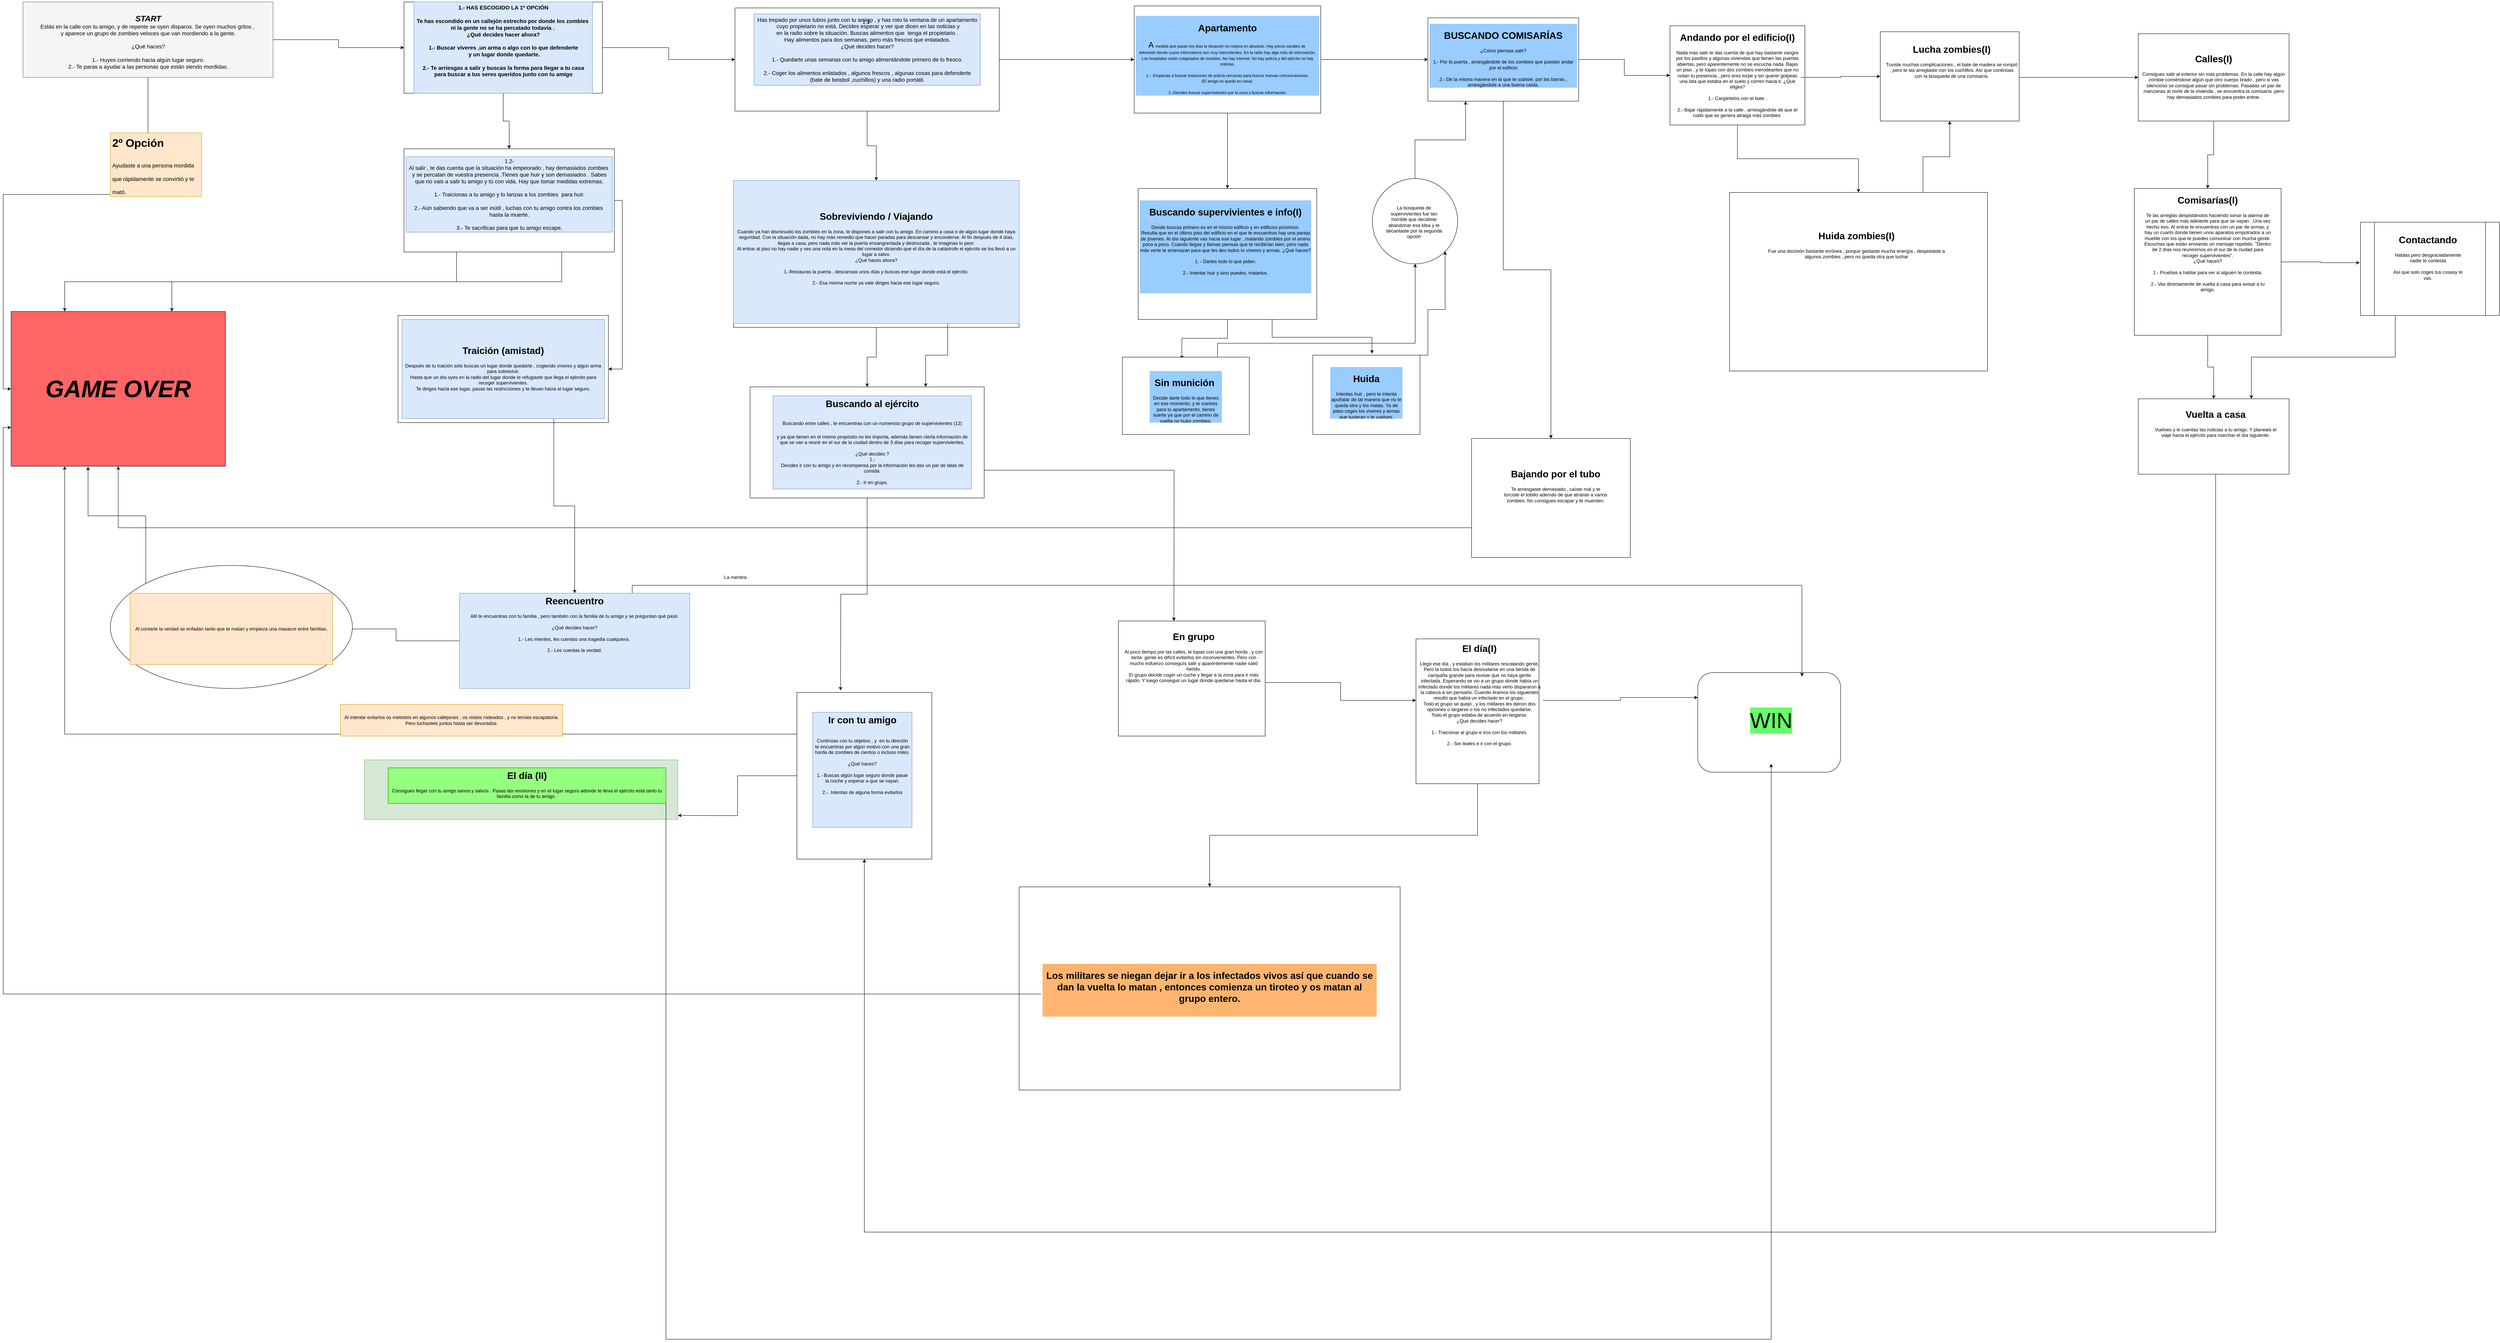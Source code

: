 <mxfile version="13.9.5" type="github">
  <diagram id="TumvB3jtfq2kJoedRNaW" name="Page-1">
    <mxGraphModel dx="2527" dy="1003" grid="1" gridSize="10" guides="1" tooltips="1" connect="1" arrows="1" fold="1" page="1" pageScale="1" pageWidth="827" pageHeight="1169" math="0" shadow="0">
      <root>
        <mxCell id="0" />
        <mxCell id="1" parent="0" />
        <mxCell id="l0OJAWfN0QNwZ4EXdsEu-7" style="edgeStyle=orthogonalEdgeStyle;rounded=0;orthogonalLoop=1;jettySize=auto;html=1;exitX=1;exitY=0.5;exitDx=0;exitDy=0;entryX=0;entryY=0.5;entryDx=0;entryDy=0;fontSize=14;" parent="1" source="l0OJAWfN0QNwZ4EXdsEu-1" target="l0OJAWfN0QNwZ4EXdsEu-4" edge="1">
          <mxGeometry relative="1" as="geometry" />
        </mxCell>
        <mxCell id="l0OJAWfN0QNwZ4EXdsEu-21" style="edgeStyle=orthogonalEdgeStyle;rounded=0;orthogonalLoop=1;jettySize=auto;html=1;exitX=0.5;exitY=1;exitDx=0;exitDy=0;entryX=0;entryY=0.5;entryDx=0;entryDy=0;fontSize=14;" parent="1" source="l0OJAWfN0QNwZ4EXdsEu-1" target="l0OJAWfN0QNwZ4EXdsEu-18" edge="1">
          <mxGeometry relative="1" as="geometry" />
        </mxCell>
        <mxCell id="l0OJAWfN0QNwZ4EXdsEu-1" value="" style="rounded=0;whiteSpace=wrap;html=1;fillColor=#f5f5f5;strokeColor=#666666;fontColor=#333333;fontFamily=Lucida Caligraphy;fontSize=14;" parent="1" vertex="1">
          <mxGeometry x="-140" y="30" width="630" height="190" as="geometry" />
        </mxCell>
        <mxCell id="l0OJAWfN0QNwZ4EXdsEu-2" value="&lt;div style=&quot;font-size: 20px&quot;&gt;&lt;i&gt;&lt;b&gt;START&lt;/b&gt;&lt;/i&gt;&lt;/div&gt;&lt;div&gt;Estás en la calle con tu amigo, y de repente se oyen disparos. Se oyen muchos gritos ,&amp;nbsp;&lt;/div&gt;&lt;div&gt;y aparece un grupo de zombies veloces que van mordiendo a la gente.&lt;/div&gt;&lt;div&gt;&lt;br&gt;&lt;/div&gt;&lt;div&gt;¿Qué haces?&lt;/div&gt;&lt;div&gt;&lt;br&gt;&lt;/div&gt;&lt;div&gt;1.- Huyes corriendo hacia algún lugar seguro.&lt;/div&gt;&lt;div&gt;2.- Te paras a ayudar a las personas que están siendo mordidas.&lt;/div&gt;" style="text;html=1;resizable=0;autosize=1;align=center;verticalAlign=middle;points=[];fillColor=none;strokeColor=none;rounded=0;fontSize=14;" parent="1" vertex="1">
          <mxGeometry x="-105" y="60" width="560" height="140" as="geometry" />
        </mxCell>
        <mxCell id="l0OJAWfN0QNwZ4EXdsEu-16" style="edgeStyle=orthogonalEdgeStyle;rounded=0;orthogonalLoop=1;jettySize=auto;html=1;exitX=1;exitY=0.5;exitDx=0;exitDy=0;fontSize=14;" parent="1" source="l0OJAWfN0QNwZ4EXdsEu-4" target="l0OJAWfN0QNwZ4EXdsEu-12" edge="1">
          <mxGeometry relative="1" as="geometry" />
        </mxCell>
        <mxCell id="uLf2W3OkuAJnaL3Q7dk--6" style="edgeStyle=orthogonalEdgeStyle;rounded=0;orthogonalLoop=1;jettySize=auto;html=1;exitX=0.5;exitY=1;exitDx=0;exitDy=0;entryX=0.5;entryY=0;entryDx=0;entryDy=0;" parent="1" source="l0OJAWfN0QNwZ4EXdsEu-4" target="l0OJAWfN0QNwZ4EXdsEu-14" edge="1">
          <mxGeometry relative="1" as="geometry" />
        </mxCell>
        <mxCell id="l0OJAWfN0QNwZ4EXdsEu-4" value="" style="rounded=0;whiteSpace=wrap;html=1;fontSize=14;" parent="1" vertex="1">
          <mxGeometry x="820" y="30" width="500" height="230" as="geometry" />
        </mxCell>
        <mxCell id="l0OJAWfN0QNwZ4EXdsEu-6" value="&lt;b&gt;1.- HAS ESCOGIDO LA 1º OPCIÓN&lt;br&gt;&lt;br&gt;Te has escondido en un callejón estrecho por donde los zombies&amp;nbsp;&lt;br&gt;ni la gente no se ha percatado todavía .&amp;nbsp;&lt;br&gt;¿Qué decides hacer ahora?&lt;br&gt;&lt;br&gt;1.- Buscar víveres ,un arma o algo con lo que defenderte&lt;br&gt;&amp;nbsp;y un lugar donde quedarte.&lt;br&gt;&lt;br&gt;2.- Te arriesgas a salir y buscas la forma para llegar a tu casa&lt;br&gt;para buscar a tus seres queridos junto con tu amigo&lt;br&gt;&lt;br&gt;&lt;br&gt;&lt;/b&gt;" style="text;html=1;resizable=0;autosize=1;align=center;verticalAlign=middle;points=[];fillColor=#dae8fc;strokeColor=#6c8ebf;rounded=0;fontSize=14;" parent="1" vertex="1">
          <mxGeometry x="845" y="30" width="450" height="230" as="geometry" />
        </mxCell>
        <mxCell id="uLf2W3OkuAJnaL3Q7dk--7" style="edgeStyle=orthogonalEdgeStyle;rounded=0;orthogonalLoop=1;jettySize=auto;html=1;entryX=0;entryY=0.5;entryDx=0;entryDy=0;" parent="1" source="l0OJAWfN0QNwZ4EXdsEu-12" target="8rFJarjfxFBORZC3riLU-4" edge="1">
          <mxGeometry relative="1" as="geometry" />
        </mxCell>
        <mxCell id="uLf2W3OkuAJnaL3Q7dk--9" style="edgeStyle=orthogonalEdgeStyle;rounded=0;orthogonalLoop=1;jettySize=auto;html=1;entryX=0.5;entryY=0;entryDx=0;entryDy=0;" parent="1" source="l0OJAWfN0QNwZ4EXdsEu-12" target="uLf2W3OkuAJnaL3Q7dk--8" edge="1">
          <mxGeometry relative="1" as="geometry" />
        </mxCell>
        <mxCell id="l0OJAWfN0QNwZ4EXdsEu-12" value="" style="rounded=0;whiteSpace=wrap;html=1;fontSize=14;" parent="1" vertex="1">
          <mxGeometry x="1654" y="45" width="666" height="260" as="geometry" />
        </mxCell>
        <mxCell id="l0OJAWfN0QNwZ4EXdsEu-13" value="Has trepado por unos tubos junto con tu amigo , y has roto la ventana de un apartamento&lt;br&gt;&amp;nbsp;cuyo propietario no está. Decides esperar y ver que dicen en las noticias y &lt;br&gt;en la radio sobre la&amp;nbsp;situación. Buscas alimentos que&amp;nbsp; tenga el propietario .&lt;br&gt;Hay alimentos para dos semanas, pero más frescos que enlatados.&lt;br&gt;¿Qué decides hacer?&lt;br&gt;&lt;br&gt;1.- Quedarte unas semanas con tu amigo alimentándote primero de lo fresco.&lt;br&gt;&lt;br&gt;2.- Coger los alimentos enlatados , algunos frescos , algunas cosas para defenderte&lt;br&gt;(bate de beisbol ,cuchillos) y una radio portátil.&lt;br&gt;" style="text;html=1;resizable=0;autosize=1;align=center;verticalAlign=middle;points=[];fillColor=#dae8fc;strokeColor=#6c8ebf;rounded=0;fontSize=14;" parent="1" vertex="1">
          <mxGeometry x="1702" y="60" width="570" height="180" as="geometry" />
        </mxCell>
        <mxCell id="l0OJAWfN0QNwZ4EXdsEu-22" style="edgeStyle=orthogonalEdgeStyle;rounded=0;orthogonalLoop=1;jettySize=auto;html=1;exitX=0.25;exitY=1;exitDx=0;exitDy=0;entryX=0.25;entryY=0;entryDx=0;entryDy=0;fontSize=14;" parent="1" source="l0OJAWfN0QNwZ4EXdsEu-14" target="l0OJAWfN0QNwZ4EXdsEu-18" edge="1">
          <mxGeometry relative="1" as="geometry" />
        </mxCell>
        <mxCell id="l0OJAWfN0QNwZ4EXdsEu-23" style="edgeStyle=orthogonalEdgeStyle;rounded=0;orthogonalLoop=1;jettySize=auto;html=1;exitX=0.75;exitY=1;exitDx=0;exitDy=0;entryX=0.75;entryY=0;entryDx=0;entryDy=0;fontSize=14;" parent="1" source="l0OJAWfN0QNwZ4EXdsEu-14" target="l0OJAWfN0QNwZ4EXdsEu-18" edge="1">
          <mxGeometry relative="1" as="geometry" />
        </mxCell>
        <mxCell id="uLf2W3OkuAJnaL3Q7dk--5" style="edgeStyle=orthogonalEdgeStyle;rounded=0;orthogonalLoop=1;jettySize=auto;html=1;exitX=1;exitY=0.5;exitDx=0;exitDy=0;entryX=1;entryY=0.5;entryDx=0;entryDy=0;" parent="1" source="l0OJAWfN0QNwZ4EXdsEu-14" target="8rFJarjfxFBORZC3riLU-1" edge="1">
          <mxGeometry relative="1" as="geometry" />
        </mxCell>
        <mxCell id="l0OJAWfN0QNwZ4EXdsEu-14" value="" style="rounded=0;whiteSpace=wrap;html=1;fontSize=14;" parent="1" vertex="1">
          <mxGeometry x="820" y="400" width="530" height="260" as="geometry" />
        </mxCell>
        <mxCell id="l0OJAWfN0QNwZ4EXdsEu-15" value="1.2-&lt;br&gt;Al salir , te das cuenta que la situación ha empeorado , hay demasiados zombies&amp;nbsp;&lt;br&gt;y se percatan de vuestra presencia .Tienes que huir y son demasiados . Sabes&lt;br&gt;que no vais a salir tu amigo y tú con vida. Hay que tomar medidas extremas.&lt;br&gt;&lt;br&gt;1.- Traicionas a tu amigo y lo lanzas a los zombies&amp;nbsp; para huir.&lt;br&gt;&lt;br&gt;2.- Aún sabiendo que va a ser inútil , luchas con tu amigo contra los zombies&amp;nbsp;&lt;br&gt;hasta la muerte.&lt;br&gt;&lt;br&gt;3.- Te sacrificas para que tu amigo escape." style="text;html=1;resizable=0;autosize=1;align=center;verticalAlign=middle;points=[];fillColor=#dae8fc;strokeColor=#6c8ebf;rounded=0;fontSize=14;" parent="1" vertex="1">
          <mxGeometry x="825" y="420" width="520" height="190" as="geometry" />
        </mxCell>
        <mxCell id="l0OJAWfN0QNwZ4EXdsEu-18" value="&lt;font size=&quot;1&quot;&gt;&lt;b&gt;&lt;i style=&quot;font-size: 60px&quot;&gt;GAME OVER&lt;/i&gt;&lt;/b&gt;&lt;/font&gt;" style="rounded=0;whiteSpace=wrap;html=1;fontSize=14;labelBackgroundColor=none;fillColor=#FF6666;" parent="1" vertex="1">
          <mxGeometry x="-170" y="810" width="540" height="390" as="geometry" />
        </mxCell>
        <mxCell id="l0OJAWfN0QNwZ4EXdsEu-24" value="&lt;h1&gt;&lt;span&gt;2º Opción&lt;/span&gt;&lt;/h1&gt;&lt;h1&gt;&lt;span style=&quot;font-size: 14px ; font-weight: normal&quot;&gt;Ayudaste a una persona mordida que rápidamente se convirtió y te mató.&lt;/span&gt;&lt;br&gt;&lt;/h1&gt;" style="text;html=1;strokeColor=#d79b00;fillColor=#ffe6cc;spacing=5;spacingTop=-20;whiteSpace=wrap;overflow=hidden;rounded=0;labelBackgroundColor=none;fontSize=14;" parent="1" vertex="1">
          <mxGeometry x="80" y="360" width="230" height="160" as="geometry" />
        </mxCell>
        <mxCell id="l0OJAWfN0QNwZ4EXdsEu-26" value="1.1-" style="text;html=1;strokeColor=none;fillColor=none;align=center;verticalAlign=middle;whiteSpace=wrap;rounded=0;labelBackgroundColor=none;fontSize=14;" parent="1" vertex="1">
          <mxGeometry x="1967" y="70" width="40" height="20" as="geometry" />
        </mxCell>
        <mxCell id="8rFJarjfxFBORZC3riLU-1" value="" style="rounded=0;whiteSpace=wrap;html=1;" parent="1" vertex="1">
          <mxGeometry x="805" y="820" width="530" height="270" as="geometry" />
        </mxCell>
        <mxCell id="uLf2W3OkuAJnaL3Q7dk--98" style="edgeStyle=orthogonalEdgeStyle;rounded=0;orthogonalLoop=1;jettySize=auto;html=1;exitX=0.75;exitY=1;exitDx=0;exitDy=0;fontColor=#000000;" parent="1" source="8rFJarjfxFBORZC3riLU-2" target="uLf2W3OkuAJnaL3Q7dk--97" edge="1">
          <mxGeometry relative="1" as="geometry" />
        </mxCell>
        <mxCell id="8rFJarjfxFBORZC3riLU-2" value="&lt;h1&gt;Traición (amistad)&lt;/h1&gt;&lt;div&gt;Después de tu traición solo buscas un lugar donde quedarte , cogiendo víveres y algún arma para sobrevivir.&lt;/div&gt;&lt;div&gt;Hasta que un día oyes en la radio del lugar donde te refugiaste que llega el ejército para recoger supervivientes.&lt;/div&gt;&lt;div&gt;Te diriges hacia ese lugar, pasas las restricciones y te llevan hacia el lugar seguro.&lt;/div&gt;" style="text;html=1;strokeColor=#6c8ebf;fillColor=#dae8fc;spacing=5;spacingTop=-20;whiteSpace=wrap;overflow=hidden;rounded=0;align=center;verticalAlign=middle;" parent="1" vertex="1">
          <mxGeometry x="815" y="830" width="510" height="250" as="geometry" />
        </mxCell>
        <mxCell id="8rFJarjfxFBORZC3riLU-3" value="" style="rounded=0;whiteSpace=wrap;html=1;align=center;" parent="1" vertex="1">
          <mxGeometry x="2660" y="40" width="470" height="270" as="geometry" />
        </mxCell>
        <mxCell id="uLf2W3OkuAJnaL3Q7dk--12" style="edgeStyle=orthogonalEdgeStyle;rounded=0;orthogonalLoop=1;jettySize=auto;html=1;exitX=1;exitY=0.5;exitDx=0;exitDy=0;" parent="1" source="8rFJarjfxFBORZC3riLU-4" target="uLf2W3OkuAJnaL3Q7dk--11" edge="1">
          <mxGeometry relative="1" as="geometry" />
        </mxCell>
        <mxCell id="uLf2W3OkuAJnaL3Q7dk--28" style="edgeStyle=orthogonalEdgeStyle;rounded=0;orthogonalLoop=1;jettySize=auto;html=1;exitX=0.5;exitY=1;exitDx=0;exitDy=0;entryX=0.5;entryY=0;entryDx=0;entryDy=0;" parent="1" source="8rFJarjfxFBORZC3riLU-4" target="uLf2W3OkuAJnaL3Q7dk--27" edge="1">
          <mxGeometry relative="1" as="geometry" />
        </mxCell>
        <mxCell id="8rFJarjfxFBORZC3riLU-4" value="&lt;h1&gt;&lt;span style=&quot;&quot;&gt;Apartamento&lt;/span&gt;&lt;/h1&gt;&lt;div&gt;&lt;span style=&quot;&quot;&gt;&lt;span style=&quot;font-size: 20px&quot;&gt;A &lt;/span&gt;&lt;font size=&quot;1&quot;&gt;medida que pasan los días la situación no mejora en absoluto. Hay pocos canales de&amp;nbsp;&lt;/font&gt;&lt;/span&gt;&lt;/div&gt;&lt;div&gt;&lt;font size=&quot;1&quot; style=&quot;&quot;&gt;televisión donde cuyos informativos son muy intermitentes. En la radio hay algo más de información.&lt;/font&gt;&lt;/div&gt;&lt;div&gt;&lt;font size=&quot;1&quot; style=&quot;&quot;&gt;Los hospitales están colapsados de zombies .No hay internet. No hay policía y del ejército no hay noticias.&lt;/font&gt;&lt;/div&gt;&lt;div&gt;&lt;font size=&quot;1&quot; style=&quot;&quot;&gt;&lt;br&gt;&lt;/font&gt;&lt;/div&gt;&lt;div&gt;&lt;font size=&quot;1&quot; style=&quot;&quot;&gt;1.-&amp;nbsp; Empiezas a buscar estaciones de policía cercanas para buscar nuevas comunicaciones.&lt;/font&gt;&lt;/div&gt;&lt;div&gt;&lt;font size=&quot;1&quot; style=&quot;&quot;&gt;(El amigo se queda en casa).&lt;/font&gt;&lt;/div&gt;&lt;div&gt;&lt;font size=&quot;1&quot; style=&quot;&quot;&gt;&lt;br&gt;&lt;/font&gt;&lt;/div&gt;&lt;div&gt;&lt;font size=&quot;1&quot; style=&quot;&quot;&gt;2.-Decides buscar supervivientes por la zona y buscar información.&lt;/font&gt;&lt;/div&gt;" style="text;html=1;strokeColor=none;fillColor=none;spacing=5;spacingTop=-20;whiteSpace=wrap;overflow=hidden;rounded=0;align=center;verticalAlign=middle;labelBackgroundColor=#99CCFF;" parent="1" vertex="1">
          <mxGeometry x="2660" y="40" width="470" height="270" as="geometry" />
        </mxCell>
        <mxCell id="uLf2W3OkuAJnaL3Q7dk--26" style="edgeStyle=orthogonalEdgeStyle;rounded=0;orthogonalLoop=1;jettySize=auto;html=1;exitX=0.5;exitY=1;exitDx=0;exitDy=0;" parent="1" source="uLf2W3OkuAJnaL3Q7dk--8" target="uLf2W3OkuAJnaL3Q7dk--24" edge="1">
          <mxGeometry relative="1" as="geometry" />
        </mxCell>
        <mxCell id="uLf2W3OkuAJnaL3Q7dk--8" value="" style="rounded=0;whiteSpace=wrap;html=1;" parent="1" vertex="1">
          <mxGeometry x="1650" y="480" width="720" height="370" as="geometry" />
        </mxCell>
        <mxCell id="uLf2W3OkuAJnaL3Q7dk--43" style="edgeStyle=orthogonalEdgeStyle;rounded=0;orthogonalLoop=1;jettySize=auto;html=1;exitX=0.75;exitY=1;exitDx=0;exitDy=0;entryX=0.75;entryY=0;entryDx=0;entryDy=0;" parent="1" source="uLf2W3OkuAJnaL3Q7dk--10" target="uLf2W3OkuAJnaL3Q7dk--24" edge="1">
          <mxGeometry relative="1" as="geometry" />
        </mxCell>
        <mxCell id="uLf2W3OkuAJnaL3Q7dk--10" value="&lt;h1&gt;Sobreviviendo / Viajando&lt;/h1&gt;&lt;div&gt;Cuando ya han disminuido los zombies en la zona, te dispones a salir con tu amigo. En camino a casa o de algún lugar donde haya seguridad. Con la situación dada, no hay más remedio que hacer paradas para descansar y enconderse. Al fin después de 4 días, llegas a casa, pero nada más ver la puerta ensangrentada y destrozada , te imaginas lo peor.&lt;/div&gt;&lt;div&gt;Al entrar al piso no hay nadie y ves una nota en la mesa del comedor diciendo que el día de la catástrofe el ejército se los llevó a un lugar a salvo.&lt;/div&gt;&lt;div&gt;¿Qué haces ahora?&lt;/div&gt;&lt;div&gt;&lt;br&gt;&lt;/div&gt;&lt;div&gt;1.-Restauras la puerta , descansas unos días y buscas ese lugar donde está el ejército.&lt;/div&gt;&lt;div&gt;&lt;br&gt;&lt;/div&gt;&lt;div&gt;2.- Esa misma noche ya vate diriges hacia ese lugar seguro.&lt;/div&gt;&lt;div&gt;&amp;nbsp;&lt;/div&gt;" style="text;html=1;strokeColor=#6c8ebf;fillColor=#dae8fc;spacing=5;spacingTop=-20;whiteSpace=wrap;overflow=hidden;rounded=0;align=center;verticalAlign=middle;" parent="1" vertex="1">
          <mxGeometry x="1650" y="480" width="720" height="360" as="geometry" />
        </mxCell>
        <mxCell id="uLf2W3OkuAJnaL3Q7dk--11" value="" style="rounded=0;whiteSpace=wrap;html=1;align=center;" parent="1" vertex="1">
          <mxGeometry x="3400" y="70" width="380" height="210" as="geometry" />
        </mxCell>
        <mxCell id="uLf2W3OkuAJnaL3Q7dk--16" style="edgeStyle=orthogonalEdgeStyle;rounded=0;orthogonalLoop=1;jettySize=auto;html=1;entryX=0;entryY=0.5;entryDx=0;entryDy=0;" parent="1" source="uLf2W3OkuAJnaL3Q7dk--13" target="uLf2W3OkuAJnaL3Q7dk--14" edge="1">
          <mxGeometry relative="1" as="geometry" />
        </mxCell>
        <mxCell id="uLf2W3OkuAJnaL3Q7dk--36" style="edgeStyle=orthogonalEdgeStyle;rounded=0;orthogonalLoop=1;jettySize=auto;html=1;entryX=0.5;entryY=0;entryDx=0;entryDy=0;" parent="1" source="uLf2W3OkuAJnaL3Q7dk--13" target="uLf2W3OkuAJnaL3Q7dk--30" edge="1">
          <mxGeometry relative="1" as="geometry" />
        </mxCell>
        <mxCell id="uLf2W3OkuAJnaL3Q7dk--13" value="&lt;h1&gt;BUSCANDO COMISARÍAS&lt;/h1&gt;&lt;div&gt;¿Cómo piensas salir?&lt;/div&gt;&lt;div&gt;&lt;br&gt;&lt;/div&gt;&lt;div&gt;1.- Por la puerta , arriesgándote de los zombies que puedan andar por el edificio&lt;/div&gt;&lt;div&gt;&lt;br&gt;&lt;/div&gt;&lt;div&gt;2.- De la misma manera en la que te subiste, por las barras , arriesgándote a una buena caída.&lt;/div&gt;" style="text;html=1;strokeColor=none;fillColor=none;spacing=5;spacingTop=-20;whiteSpace=wrap;overflow=hidden;rounded=0;align=center;verticalAlign=middle;labelBackgroundColor=#99CCFF;" parent="1" vertex="1">
          <mxGeometry x="3400" y="70" width="380" height="210" as="geometry" />
        </mxCell>
        <mxCell id="uLf2W3OkuAJnaL3Q7dk--14" value="" style="rounded=0;whiteSpace=wrap;html=1;align=center;" parent="1" vertex="1">
          <mxGeometry x="4010" y="90" width="340" height="250" as="geometry" />
        </mxCell>
        <mxCell id="uLf2W3OkuAJnaL3Q7dk--22" style="edgeStyle=orthogonalEdgeStyle;rounded=0;orthogonalLoop=1;jettySize=auto;html=1;entryX=0;entryY=0.5;entryDx=0;entryDy=0;" parent="1" source="uLf2W3OkuAJnaL3Q7dk--15" target="uLf2W3OkuAJnaL3Q7dk--17" edge="1">
          <mxGeometry relative="1" as="geometry" />
        </mxCell>
        <mxCell id="uLf2W3OkuAJnaL3Q7dk--40" style="edgeStyle=orthogonalEdgeStyle;rounded=0;orthogonalLoop=1;jettySize=auto;html=1;entryX=0.5;entryY=0;entryDx=0;entryDy=0;" parent="1" source="uLf2W3OkuAJnaL3Q7dk--15" target="uLf2W3OkuAJnaL3Q7dk--37" edge="1">
          <mxGeometry relative="1" as="geometry" />
        </mxCell>
        <mxCell id="uLf2W3OkuAJnaL3Q7dk--15" value="&lt;h1&gt;&lt;span&gt;Andando por el edificio(I)&lt;/span&gt;&lt;br&gt;&lt;/h1&gt;&lt;div&gt;&lt;span&gt;Nada más salir te das cuenta de que hay bastante sangre por los pasillos y algunas viviendas que tienen las puertas abiertas, pero aparentemente no se escucha nada. Bajas un piso , y te topas con dos zombies merodeantes que no notan tu presencia , pero eres torpe y sin querer golpeas una lata que estaba en el suelo y corren hacia ti. ¿Qué eliges?&lt;/span&gt;&lt;/div&gt;&lt;div&gt;&lt;span&gt;&lt;br&gt;&lt;/span&gt;&lt;/div&gt;&lt;div&gt;&lt;span&gt;1.- Cargártelos con el bate .&lt;/span&gt;&lt;/div&gt;&lt;div&gt;&lt;br&gt;&lt;/div&gt;&lt;div&gt;2.- Bajar rápidamente a la calle , arriesgándote de que el ruido que se genera atraiga más zombies&amp;nbsp;&lt;/div&gt;" style="text;html=1;strokeColor=none;fillColor=none;spacing=5;spacingTop=-20;whiteSpace=wrap;overflow=hidden;rounded=0;align=center;" parent="1" vertex="1">
          <mxGeometry x="4020" y="100" width="320" height="240" as="geometry" />
        </mxCell>
        <mxCell id="uLf2W3OkuAJnaL3Q7dk--17" value="" style="rounded=0;whiteSpace=wrap;html=1;align=center;" parent="1" vertex="1">
          <mxGeometry x="4540" y="105" width="350" height="225" as="geometry" />
        </mxCell>
        <mxCell id="uLf2W3OkuAJnaL3Q7dk--21" style="edgeStyle=orthogonalEdgeStyle;rounded=0;orthogonalLoop=1;jettySize=auto;html=1;entryX=0;entryY=0.5;entryDx=0;entryDy=0;" parent="1" source="uLf2W3OkuAJnaL3Q7dk--18" target="uLf2W3OkuAJnaL3Q7dk--20" edge="1">
          <mxGeometry relative="1" as="geometry" />
        </mxCell>
        <mxCell id="uLf2W3OkuAJnaL3Q7dk--18" value="&lt;h1&gt;Lucha zombies(I)&lt;/h1&gt;&lt;div&gt;Tuviste muchas complicaciones , el bate de madera se rompió , pero te las arreglaste con los cuchillos. Así que continúas con la búsqueda de una comisaría.&lt;/div&gt;" style="text;html=1;strokeColor=none;fillColor=none;spacing=5;spacingTop=-20;whiteSpace=wrap;overflow=hidden;rounded=0;align=center;" parent="1" vertex="1">
          <mxGeometry x="4550" y="130" width="340" height="180" as="geometry" />
        </mxCell>
        <mxCell id="uLf2W3OkuAJnaL3Q7dk--19" value="" style="rounded=0;whiteSpace=wrap;html=1;align=center;" parent="1" vertex="1">
          <mxGeometry x="5190" y="110" width="380" height="220" as="geometry" />
        </mxCell>
        <mxCell id="uLf2W3OkuAJnaL3Q7dk--45" style="edgeStyle=orthogonalEdgeStyle;rounded=0;orthogonalLoop=1;jettySize=auto;html=1;entryX=0.5;entryY=0;entryDx=0;entryDy=0;" parent="1" source="uLf2W3OkuAJnaL3Q7dk--20" target="uLf2W3OkuAJnaL3Q7dk--44" edge="1">
          <mxGeometry relative="1" as="geometry" />
        </mxCell>
        <mxCell id="uLf2W3OkuAJnaL3Q7dk--20" value="&lt;h1&gt;Calles(I)&lt;/h1&gt;&lt;div&gt;Consigues salir al exterior sin más problemas. En la calle hay algún zombie comiéndose algún que otro cuerpo tirado , pero si vas silencioso se consigue pasar sin problemas. Pasadas un par de manzanas al norte de la vivienda , se encuentra la comisaría ,pero hay demasiados zombies para poder entrar.&lt;/div&gt;" style="text;html=1;strokeColor=none;fillColor=none;spacing=5;spacingTop=-20;whiteSpace=wrap;overflow=hidden;rounded=0;align=center;verticalAlign=middle;" parent="1" vertex="1">
          <mxGeometry x="5190" y="110" width="380" height="220" as="geometry" />
        </mxCell>
        <mxCell id="uLf2W3OkuAJnaL3Q7dk--47" style="edgeStyle=orthogonalEdgeStyle;rounded=0;orthogonalLoop=1;jettySize=auto;html=1;exitX=0.5;exitY=1;exitDx=0;exitDy=0;" parent="1" source="uLf2W3OkuAJnaL3Q7dk--24" edge="1">
          <mxGeometry relative="1" as="geometry">
            <mxPoint x="1920" y="1765" as="targetPoint" />
          </mxGeometry>
        </mxCell>
        <mxCell id="uLf2W3OkuAJnaL3Q7dk--76" style="edgeStyle=orthogonalEdgeStyle;rounded=0;orthogonalLoop=1;jettySize=auto;html=1;exitX=1;exitY=0.75;exitDx=0;exitDy=0;" parent="1" source="uLf2W3OkuAJnaL3Q7dk--24" edge="1">
          <mxGeometry relative="1" as="geometry">
            <mxPoint x="2760" y="1590" as="targetPoint" />
          </mxGeometry>
        </mxCell>
        <mxCell id="uLf2W3OkuAJnaL3Q7dk--24" value="" style="rounded=0;whiteSpace=wrap;html=1;align=center;" parent="1" vertex="1">
          <mxGeometry x="1692" y="1000" width="590" height="280" as="geometry" />
        </mxCell>
        <mxCell id="uLf2W3OkuAJnaL3Q7dk--52" style="edgeStyle=orthogonalEdgeStyle;rounded=0;orthogonalLoop=1;jettySize=auto;html=1;entryX=0.469;entryY=0.026;entryDx=0;entryDy=0;entryPerimeter=0;" parent="1" source="uLf2W3OkuAJnaL3Q7dk--27" target="uLf2W3OkuAJnaL3Q7dk--50" edge="1">
          <mxGeometry relative="1" as="geometry" />
        </mxCell>
        <mxCell id="uLf2W3OkuAJnaL3Q7dk--53" style="edgeStyle=orthogonalEdgeStyle;rounded=0;orthogonalLoop=1;jettySize=auto;html=1;exitX=0.75;exitY=1;exitDx=0;exitDy=0;entryX=0.552;entryY=-0.02;entryDx=0;entryDy=0;entryPerimeter=0;" parent="1" source="uLf2W3OkuAJnaL3Q7dk--27" target="uLf2W3OkuAJnaL3Q7dk--51" edge="1">
          <mxGeometry relative="1" as="geometry" />
        </mxCell>
        <mxCell id="uLf2W3OkuAJnaL3Q7dk--27" value="" style="rounded=0;whiteSpace=wrap;html=1;align=center;" parent="1" vertex="1">
          <mxGeometry x="2670" y="500" width="450" height="330" as="geometry" />
        </mxCell>
        <mxCell id="uLf2W3OkuAJnaL3Q7dk--29" value="&lt;h1&gt;Buscando supervivientes e info(I)&lt;/h1&gt;&lt;div&gt;Donde buscas primero es en el mismo edificio y en edificios próximos.&lt;/div&gt;&lt;div&gt;Resulta que en el último piso del edificio en el que te encuentras hay una pareja de jóvenes. Al día siguiente vas hacia ese lugar , matando zombies por el amino poco a poco. Cuando llegas y llamas piensas que te recibirían bien, pero nada más verte te amenazan para que les des todos tu víveres y armas. ¿Qué haces?&lt;/div&gt;&lt;div&gt;&lt;br&gt;&lt;/div&gt;&lt;div&gt;1. - Darles todo lo que piden.&lt;/div&gt;&lt;div&gt;&lt;br&gt;&lt;/div&gt;&lt;div&gt;2.- Intentar huir y sino puedes, matarlos.&lt;/div&gt;&lt;div&gt;&lt;br&gt;&lt;/div&gt;&lt;div&gt;&amp;nbsp;&lt;/div&gt;&lt;div&gt;&lt;br&gt;&lt;/div&gt;" style="text;html=1;strokeColor=none;fillColor=none;spacing=5;spacingTop=-20;whiteSpace=wrap;overflow=hidden;rounded=0;align=center;labelBackgroundColor=#99CCFF;" parent="1" vertex="1">
          <mxGeometry x="2670" y="540" width="440" height="225" as="geometry" />
        </mxCell>
        <mxCell id="uLf2W3OkuAJnaL3Q7dk--35" style="edgeStyle=orthogonalEdgeStyle;rounded=0;orthogonalLoop=1;jettySize=auto;html=1;exitX=0;exitY=0.75;exitDx=0;exitDy=0;entryX=0.5;entryY=1;entryDx=0;entryDy=0;" parent="1" source="uLf2W3OkuAJnaL3Q7dk--30" target="l0OJAWfN0QNwZ4EXdsEu-18" edge="1">
          <mxGeometry relative="1" as="geometry" />
        </mxCell>
        <mxCell id="uLf2W3OkuAJnaL3Q7dk--30" value="" style="rounded=0;whiteSpace=wrap;html=1;align=center;" parent="1" vertex="1">
          <mxGeometry x="3510" y="1130" width="400" height="300" as="geometry" />
        </mxCell>
        <mxCell id="uLf2W3OkuAJnaL3Q7dk--32" value="&lt;h1&gt;Bajando por el tubo&lt;/h1&gt;&lt;div&gt;Te arriesgaste demasiado , caíste mal y te torciste el tobillo además de que atraiste a varios zombies. No consigues escapar y te muerden.&lt;/div&gt;" style="text;html=1;strokeColor=none;fillColor=none;spacing=5;spacingTop=-20;whiteSpace=wrap;overflow=hidden;rounded=0;align=center;" parent="1" vertex="1">
          <mxGeometry x="3587" y="1200" width="270" height="170" as="geometry" />
        </mxCell>
        <mxCell id="uLf2W3OkuAJnaL3Q7dk--41" style="edgeStyle=orthogonalEdgeStyle;rounded=0;orthogonalLoop=1;jettySize=auto;html=1;exitX=0.75;exitY=0;exitDx=0;exitDy=0;entryX=0.5;entryY=1;entryDx=0;entryDy=0;" parent="1" source="uLf2W3OkuAJnaL3Q7dk--37" target="uLf2W3OkuAJnaL3Q7dk--17" edge="1">
          <mxGeometry relative="1" as="geometry" />
        </mxCell>
        <mxCell id="uLf2W3OkuAJnaL3Q7dk--37" value="" style="rounded=0;whiteSpace=wrap;html=1;align=center;" parent="1" vertex="1">
          <mxGeometry x="4160" y="510" width="650" height="450" as="geometry" />
        </mxCell>
        <mxCell id="uLf2W3OkuAJnaL3Q7dk--39" value="&lt;h1&gt;Huida zombies(I)&lt;/h1&gt;&lt;p&gt;Fue una decisión bastante errónea , porque gastaste mucha energía , despistaste a algunos zombies , pero no queda otra que luchar&lt;/p&gt;" style="text;html=1;strokeColor=none;fillColor=none;spacing=5;spacingTop=-20;whiteSpace=wrap;overflow=hidden;rounded=0;align=center;" parent="1" vertex="1">
          <mxGeometry x="4240" y="600" width="480" height="270" as="geometry" />
        </mxCell>
        <mxCell id="uLf2W3OkuAJnaL3Q7dk--42" value="&lt;h1&gt;&lt;span&gt;Buscando al ejército&lt;/span&gt;&lt;/h1&gt;&lt;h1&gt;&lt;span style=&quot;font-size: 12px ; font-weight: normal&quot;&gt;Buscando entre calles , te encuentras con un numeroso grupo de supervivientes (12)&lt;/span&gt;&lt;/h1&gt;&lt;div&gt;&lt;span style=&quot;font-size: 12px ; font-weight: normal&quot;&gt;y ya que tienen en el mismo propósito no les importa, además tienen cierta información de que se van a reunir en el sur de la ciudad dentro de 3 días para recoger supervivientes.&lt;/span&gt;&lt;/div&gt;&lt;div&gt;&lt;span style=&quot;font-size: 12px ; font-weight: normal&quot;&gt;&lt;br&gt;&lt;/span&gt;&lt;/div&gt;&lt;div&gt;¿Qué decides ?&lt;/div&gt;&lt;div&gt;1.-&lt;/div&gt;Decides ir con tu amigo y en recompensa por la información les das un par de latas de comida.&lt;div&gt;&lt;br&gt;&lt;/div&gt;&lt;div&gt;2.- Ir en grupo.&lt;/div&gt;&lt;div&gt;&lt;br&gt;&lt;/div&gt;" style="text;html=1;strokeColor=#6c8ebf;fillColor=#dae8fc;spacing=5;spacingTop=-20;whiteSpace=wrap;overflow=hidden;rounded=0;align=center;" parent="1" vertex="1">
          <mxGeometry x="1750" y="1022.5" width="500" height="235" as="geometry" />
        </mxCell>
        <mxCell id="uLf2W3OkuAJnaL3Q7dk--66" style="edgeStyle=orthogonalEdgeStyle;rounded=0;orthogonalLoop=1;jettySize=auto;html=1;entryX=-0.006;entryY=0.434;entryDx=0;entryDy=0;entryPerimeter=0;" parent="1" source="uLf2W3OkuAJnaL3Q7dk--44" target="uLf2W3OkuAJnaL3Q7dk--63" edge="1">
          <mxGeometry relative="1" as="geometry" />
        </mxCell>
        <mxCell id="uLf2W3OkuAJnaL3Q7dk--68" style="edgeStyle=orthogonalEdgeStyle;rounded=0;orthogonalLoop=1;jettySize=auto;html=1;exitX=0.5;exitY=1;exitDx=0;exitDy=0;" parent="1" source="uLf2W3OkuAJnaL3Q7dk--44" target="uLf2W3OkuAJnaL3Q7dk--65" edge="1">
          <mxGeometry relative="1" as="geometry" />
        </mxCell>
        <mxCell id="uLf2W3OkuAJnaL3Q7dk--44" value="" style="rounded=0;whiteSpace=wrap;html=1;align=center;" parent="1" vertex="1">
          <mxGeometry x="5180" y="500" width="370" height="370" as="geometry" />
        </mxCell>
        <mxCell id="uLf2W3OkuAJnaL3Q7dk--46" value="&lt;h1&gt;Comisarías(I)&lt;/h1&gt;&lt;div&gt;Te las arreglas despistánolos haciendo sonar la alarma de un par de calles más adelante para que se vayan . Una vez hecho eso. Al entrar te encuentras con un par de armas, y hay un cuarto donde tienen unos aparatos empotrados a un mueble con los que te puedes comunicar con mucha gente.&lt;/div&gt;&lt;div&gt;Escuchas que están enviando un mensaje repetido. &quot;Dentro de 2 días nos reuniremos en el sur de la ciudad para recoger supervivientes&quot;.&lt;/div&gt;&lt;div&gt;¿Qué haces?&lt;/div&gt;&lt;div&gt;&lt;br&gt;&lt;/div&gt;&lt;div&gt;1.- Pruebas a hablar para ver si alguien te contesta.&lt;/div&gt;&lt;div&gt;&lt;br&gt;&lt;/div&gt;&lt;div&gt;2.- Vas directamente de vuelta a casa para avisar a tu amigo.&lt;/div&gt;" style="text;html=1;strokeColor=none;fillColor=none;spacing=5;spacingTop=-20;whiteSpace=wrap;overflow=hidden;rounded=0;align=center;" parent="1" vertex="1">
          <mxGeometry x="5200" y="510" width="330" height="320" as="geometry" />
        </mxCell>
        <mxCell id="uLf2W3OkuAJnaL3Q7dk--74" style="edgeStyle=orthogonalEdgeStyle;rounded=0;orthogonalLoop=1;jettySize=auto;html=1;exitX=0;exitY=0.25;exitDx=0;exitDy=0;entryX=0.25;entryY=1;entryDx=0;entryDy=0;" parent="1" source="uLf2W3OkuAJnaL3Q7dk--48" target="l0OJAWfN0QNwZ4EXdsEu-18" edge="1">
          <mxGeometry relative="1" as="geometry" />
        </mxCell>
        <mxCell id="uLf2W3OkuAJnaL3Q7dk--90" style="edgeStyle=orthogonalEdgeStyle;rounded=0;orthogonalLoop=1;jettySize=auto;html=1;exitX=0;exitY=0.5;exitDx=0;exitDy=0;fontColor=#000000;" parent="1" source="uLf2W3OkuAJnaL3Q7dk--48" edge="1">
          <mxGeometry relative="1" as="geometry">
            <mxPoint x="1510.0" y="2080" as="targetPoint" />
          </mxGeometry>
        </mxCell>
        <mxCell id="uLf2W3OkuAJnaL3Q7dk--48" value="" style="rounded=0;whiteSpace=wrap;html=1;align=center;" parent="1" vertex="1">
          <mxGeometry x="1810" y="1770" width="340" height="420" as="geometry" />
        </mxCell>
        <mxCell id="uLf2W3OkuAJnaL3Q7dk--49" value="&lt;h1&gt;Ir con tu amigo&lt;/h1&gt;&lt;div&gt;&lt;br&gt;&lt;/div&gt;&lt;div&gt;Continúas con tu objetivo , y&amp;nbsp; en tu direción te encuentras por algún motivo con una gran horda de zombies de cientos o incluso miles.&lt;/div&gt;&lt;div&gt;&lt;br&gt;&lt;/div&gt;&lt;div&gt;¿Qué haces?&lt;/div&gt;&lt;div&gt;&lt;br&gt;&lt;/div&gt;&lt;div&gt;1.- Buscas algún lugar seguro donde pasar la noche y esperar a que se vayan.&lt;/div&gt;&lt;div&gt;&lt;br&gt;&lt;/div&gt;&lt;div&gt;2.-. Intentas de alguna forma evitarlos&lt;/div&gt;" style="text;html=1;strokeColor=#6c8ebf;fillColor=#dae8fc;spacing=5;spacingTop=-20;whiteSpace=wrap;overflow=hidden;rounded=0;align=center;" parent="1" vertex="1">
          <mxGeometry x="1850" y="1820" width="250" height="290" as="geometry" />
        </mxCell>
        <mxCell id="uLf2W3OkuAJnaL3Q7dk--59" style="edgeStyle=orthogonalEdgeStyle;rounded=0;orthogonalLoop=1;jettySize=auto;html=1;exitX=0.75;exitY=0;exitDx=0;exitDy=0;" parent="1" source="uLf2W3OkuAJnaL3Q7dk--50" target="uLf2W3OkuAJnaL3Q7dk--56" edge="1">
          <mxGeometry relative="1" as="geometry">
            <Array as="points">
              <mxPoint x="2870" y="890" />
              <mxPoint x="3368" y="890" />
            </Array>
          </mxGeometry>
        </mxCell>
        <mxCell id="uLf2W3OkuAJnaL3Q7dk--50" value="" style="rounded=0;whiteSpace=wrap;html=1;align=center;" parent="1" vertex="1">
          <mxGeometry x="2630" y="925" width="320" height="195" as="geometry" />
        </mxCell>
        <mxCell id="uLf2W3OkuAJnaL3Q7dk--60" style="edgeStyle=orthogonalEdgeStyle;rounded=0;orthogonalLoop=1;jettySize=auto;html=1;exitX=0.75;exitY=0;exitDx=0;exitDy=0;entryX=1;entryY=1;entryDx=0;entryDy=0;" parent="1" source="uLf2W3OkuAJnaL3Q7dk--51" target="uLf2W3OkuAJnaL3Q7dk--56" edge="1">
          <mxGeometry relative="1" as="geometry">
            <Array as="points">
              <mxPoint x="3400" y="920" />
              <mxPoint x="3400" y="805" />
              <mxPoint x="3444" y="805" />
            </Array>
          </mxGeometry>
        </mxCell>
        <mxCell id="uLf2W3OkuAJnaL3Q7dk--51" value="" style="rounded=0;whiteSpace=wrap;html=1;align=center;" parent="1" vertex="1">
          <mxGeometry x="3110" y="920" width="270" height="200" as="geometry" />
        </mxCell>
        <mxCell id="uLf2W3OkuAJnaL3Q7dk--54" value="&lt;h1&gt;Sin munición&amp;nbsp;&lt;/h1&gt;&lt;div&gt;Decide darle todo lo que tienes en ese momento, y te vuelves para tu apartamento, tienes suerte ya que por el camino de vuelta no hubo zombies.&lt;/div&gt;" style="text;html=1;strokeColor=none;fillColor=none;spacing=5;spacingTop=-20;whiteSpace=wrap;overflow=hidden;rounded=0;align=center;labelBackgroundColor=#99CCFF;" parent="1" vertex="1">
          <mxGeometry x="2695" y="970" width="190" height="120" as="geometry" />
        </mxCell>
        <mxCell id="uLf2W3OkuAJnaL3Q7dk--55" value="&lt;h1&gt;Huida&lt;/h1&gt;&lt;div&gt;Intentas huir , pero te intenta apuñalar de tal manera que no te queda otra y los matas. Ya de paso coges los víveres y armas que tuvieran y te vuelves.&lt;/div&gt;&lt;div&gt;&lt;br&gt;&lt;/div&gt;&lt;div&gt;&lt;br&gt;&lt;/div&gt;" style="text;html=1;strokeColor=none;fillColor=none;spacing=5;spacingTop=-20;whiteSpace=wrap;overflow=hidden;rounded=0;align=center;labelBackgroundColor=#99CCFF;" parent="1" vertex="1">
          <mxGeometry x="3150" y="960" width="190" height="120" as="geometry" />
        </mxCell>
        <mxCell id="uLf2W3OkuAJnaL3Q7dk--62" style="edgeStyle=orthogonalEdgeStyle;rounded=0;orthogonalLoop=1;jettySize=auto;html=1;exitX=0.5;exitY=0;exitDx=0;exitDy=0;entryX=0.25;entryY=1;entryDx=0;entryDy=0;" parent="1" source="uLf2W3OkuAJnaL3Q7dk--56" target="uLf2W3OkuAJnaL3Q7dk--13" edge="1">
          <mxGeometry relative="1" as="geometry" />
        </mxCell>
        <mxCell id="uLf2W3OkuAJnaL3Q7dk--56" value="" style="ellipse;whiteSpace=wrap;html=1;aspect=fixed;align=center;" parent="1" vertex="1">
          <mxGeometry x="3260" y="475" width="215" height="215" as="geometry" />
        </mxCell>
        <mxCell id="uLf2W3OkuAJnaL3Q7dk--58" value="La búsqueda de supervivientes fue tan horrible que decidiste abandonar esa idea y te decantaste por la segunda opción" style="text;html=1;strokeColor=none;fillColor=none;align=center;verticalAlign=middle;whiteSpace=wrap;rounded=0;" parent="1" vertex="1">
          <mxGeometry x="3290" y="510" width="150" height="150" as="geometry" />
        </mxCell>
        <mxCell id="uLf2W3OkuAJnaL3Q7dk--67" style="edgeStyle=orthogonalEdgeStyle;rounded=0;orthogonalLoop=1;jettySize=auto;html=1;exitX=0.25;exitY=1;exitDx=0;exitDy=0;entryX=0.75;entryY=0;entryDx=0;entryDy=0;" parent="1" source="uLf2W3OkuAJnaL3Q7dk--63" target="uLf2W3OkuAJnaL3Q7dk--65" edge="1">
          <mxGeometry relative="1" as="geometry" />
        </mxCell>
        <mxCell id="uLf2W3OkuAJnaL3Q7dk--63" value="" style="shape=process;whiteSpace=wrap;html=1;backgroundOutline=1;align=center;" parent="1" vertex="1">
          <mxGeometry x="5750" y="585" width="350" height="235" as="geometry" />
        </mxCell>
        <mxCell id="uLf2W3OkuAJnaL3Q7dk--64" value="&lt;h1&gt;Contactando&lt;/h1&gt;&lt;div&gt;Hablas pero desgraciadamente nadie te contesta&lt;/div&gt;&lt;div&gt;&lt;br&gt;&lt;/div&gt;&lt;div&gt;Así que solo coges tus cosasy te vas.&lt;/div&gt;" style="text;html=1;strokeColor=none;fillColor=none;spacing=5;spacingTop=-20;whiteSpace=wrap;overflow=hidden;rounded=0;align=center;" parent="1" vertex="1">
          <mxGeometry x="5820" y="610" width="200" height="153" as="geometry" />
        </mxCell>
        <mxCell id="uLf2W3OkuAJnaL3Q7dk--65" value="" style="rounded=0;whiteSpace=wrap;html=1;align=center;" parent="1" vertex="1">
          <mxGeometry x="5190" y="1030" width="380" height="190" as="geometry" />
        </mxCell>
        <mxCell id="uLf2W3OkuAJnaL3Q7dk--89" style="edgeStyle=orthogonalEdgeStyle;rounded=0;orthogonalLoop=1;jettySize=auto;html=1;exitX=0.5;exitY=1;exitDx=0;exitDy=0;entryX=0.5;entryY=1;entryDx=0;entryDy=0;fontColor=#000000;" parent="1" source="uLf2W3OkuAJnaL3Q7dk--69" target="uLf2W3OkuAJnaL3Q7dk--48" edge="1">
          <mxGeometry relative="1" as="geometry">
            <Array as="points">
              <mxPoint x="5385" y="3130" />
              <mxPoint x="1980" y="3130" />
            </Array>
          </mxGeometry>
        </mxCell>
        <mxCell id="uLf2W3OkuAJnaL3Q7dk--69" value="&lt;h1&gt;Vuelta a casa&lt;/h1&gt;&lt;div&gt;Vuelves y le cuentas las noticias a tu amigo. Y planeais el viaje hacia el ejército para marchar el día siguiente.&lt;/div&gt;" style="text;html=1;strokeColor=none;fillColor=none;spacing=5;spacingTop=-20;whiteSpace=wrap;overflow=hidden;rounded=0;align=center;" parent="1" vertex="1">
          <mxGeometry x="5220" y="1050" width="330" height="170" as="geometry" />
        </mxCell>
        <mxCell id="uLf2W3OkuAJnaL3Q7dk--75" value="Al intentar evitarlos os metisteis en algunos callejones , os visteis rodeados , y no teníais escapatoria.&lt;br&gt;Pero luchasteis juntos hasta ser devorados." style="text;html=1;strokeColor=#d79b00;fillColor=#ffe6cc;align=center;verticalAlign=middle;whiteSpace=wrap;rounded=0;" parent="1" vertex="1">
          <mxGeometry x="660" y="1800" width="560" height="80" as="geometry" />
        </mxCell>
        <mxCell id="uLf2W3OkuAJnaL3Q7dk--77" value="" style="rounded=0;whiteSpace=wrap;html=1;align=center;" parent="1" vertex="1">
          <mxGeometry x="2620" y="1590" width="370" height="290" as="geometry" />
        </mxCell>
        <mxCell id="uLf2W3OkuAJnaL3Q7dk--81" style="edgeStyle=orthogonalEdgeStyle;rounded=0;orthogonalLoop=1;jettySize=auto;html=1;entryX=0;entryY=0.5;entryDx=0;entryDy=0;" parent="1" source="uLf2W3OkuAJnaL3Q7dk--78" target="uLf2W3OkuAJnaL3Q7dk--80" edge="1">
          <mxGeometry relative="1" as="geometry" />
        </mxCell>
        <mxCell id="uLf2W3OkuAJnaL3Q7dk--78" value="&lt;h1&gt;En grupo&lt;/h1&gt;&lt;div&gt;Al poco tiempo por las calles, te topas con una gran horda , y con tanta&amp;nbsp; gente es difícil evitarlos sin inconvenientes. Pero con mucho esfuerzo conseguís salir y aparentemente nadie salió herido.&lt;/div&gt;&lt;div&gt;El grupo decide coger un coche y llegar a la zona para ir más rápido. Y luego conseguir un lugar donde quedarse hasta el día.&lt;/div&gt;&lt;div&gt;&lt;br&gt;&lt;/div&gt;&lt;div&gt;&lt;br&gt;&lt;/div&gt;" style="text;html=1;strokeColor=none;fillColor=none;spacing=5;spacingTop=-20;whiteSpace=wrap;overflow=hidden;rounded=0;align=center;" parent="1" vertex="1">
          <mxGeometry x="2630" y="1610" width="360" height="270" as="geometry" />
        </mxCell>
        <mxCell id="uLf2W3OkuAJnaL3Q7dk--86" style="edgeStyle=orthogonalEdgeStyle;rounded=0;orthogonalLoop=1;jettySize=auto;html=1;exitX=0.5;exitY=1;exitDx=0;exitDy=0;entryX=0.5;entryY=0;entryDx=0;entryDy=0;fontColor=#000000;" parent="1" source="uLf2W3OkuAJnaL3Q7dk--79" target="uLf2W3OkuAJnaL3Q7dk--85" edge="1">
          <mxGeometry relative="1" as="geometry" />
        </mxCell>
        <mxCell id="uLf2W3OkuAJnaL3Q7dk--79" value="" style="rounded=0;whiteSpace=wrap;html=1;align=center;" parent="1" vertex="1">
          <mxGeometry x="3370" y="1635" width="310" height="365" as="geometry" />
        </mxCell>
        <mxCell id="uLf2W3OkuAJnaL3Q7dk--84" style="edgeStyle=orthogonalEdgeStyle;rounded=0;orthogonalLoop=1;jettySize=auto;html=1;exitX=1;exitY=0.5;exitDx=0;exitDy=0;entryX=0;entryY=0.25;entryDx=0;entryDy=0;fontColor=#000000;" parent="1" source="uLf2W3OkuAJnaL3Q7dk--80" target="uLf2W3OkuAJnaL3Q7dk--82" edge="1">
          <mxGeometry relative="1" as="geometry" />
        </mxCell>
        <mxCell id="uLf2W3OkuAJnaL3Q7dk--80" value="&lt;h1&gt;El día(I)&lt;/h1&gt;&lt;div&gt;Llegó ese día , y estaban los militares rescatando gente. Pero la todos los hacía desnudarse en una tienda de campaña grande para revisar que no haya gente infectada. Esperando se vio a un grupo donde había un infectado donde los militares nada más verlo dispararon a la cabeza a sin pensarlo. Cuando éramos los siguientes resultó que había un infectado en el grupo .&lt;/div&gt;&lt;div&gt;Todo el grupo se quejó , y los militares les dieron dos opciones o largarse o los no infectados quedarse.&lt;/div&gt;&lt;div&gt;Todo el grupo estaba de acuerdo en largarse.&lt;/div&gt;&lt;div&gt;¿Qué decides hacer?&lt;/div&gt;&lt;div&gt;&lt;br&gt;&lt;/div&gt;&lt;div&gt;1.- Traicionar al grupo e iros con los militares.&lt;/div&gt;&lt;div&gt;&lt;br&gt;&lt;/div&gt;&lt;div&gt;2.- Ser leales e ir con el grupo.&lt;/div&gt;&lt;div&gt;&lt;br&gt;&lt;/div&gt;" style="text;html=1;strokeColor=none;fillColor=none;spacing=5;spacingTop=-20;whiteSpace=wrap;overflow=hidden;rounded=0;align=center;" parent="1" vertex="1">
          <mxGeometry x="3370" y="1640" width="320" height="300" as="geometry" />
        </mxCell>
        <mxCell id="uLf2W3OkuAJnaL3Q7dk--82" value="" style="rounded=1;whiteSpace=wrap;html=1;align=center;fontColor=#66FF66;" parent="1" vertex="1">
          <mxGeometry x="4080" y="1720" width="360" height="251" as="geometry" />
        </mxCell>
        <mxCell id="uLf2W3OkuAJnaL3Q7dk--83" value="&lt;font style=&quot;font-size: 55px&quot;&gt;WIN&lt;/font&gt;" style="text;html=1;strokeColor=none;fillColor=none;align=center;verticalAlign=middle;whiteSpace=wrap;rounded=0;labelBackgroundColor=#66FF66;" parent="1" vertex="1">
          <mxGeometry x="4110" y="1730" width="310" height="220" as="geometry" />
        </mxCell>
        <mxCell id="uLf2W3OkuAJnaL3Q7dk--85" value="" style="rounded=0;whiteSpace=wrap;html=1;labelBackgroundColor=#66FF66;fontColor=#000000;align=center;" parent="1" vertex="1">
          <mxGeometry x="2370" y="2260" width="960" height="512" as="geometry" />
        </mxCell>
        <mxCell id="uLf2W3OkuAJnaL3Q7dk--88" style="edgeStyle=orthogonalEdgeStyle;rounded=0;orthogonalLoop=1;jettySize=auto;html=1;exitX=0;exitY=0.5;exitDx=0;exitDy=0;entryX=0;entryY=0.75;entryDx=0;entryDy=0;fontColor=#000000;" parent="1" source="uLf2W3OkuAJnaL3Q7dk--87" target="l0OJAWfN0QNwZ4EXdsEu-18" edge="1">
          <mxGeometry relative="1" as="geometry" />
        </mxCell>
        <mxCell id="uLf2W3OkuAJnaL3Q7dk--87" value="&lt;h1&gt;Los militares se niegan dejar ir a los infectados vivos así que cuando se dan la vuelta lo matan , entonces comienza un tiroteo y os matan al grupo entero.&lt;/h1&gt;&lt;div&gt;&lt;br&gt;&lt;/div&gt;" style="text;html=1;strokeColor=none;fillColor=none;spacing=5;spacingTop=-20;whiteSpace=wrap;overflow=hidden;rounded=0;labelBackgroundColor=#FFB570;fontColor=#000000;align=center;verticalAlign=middle;" parent="1" vertex="1">
          <mxGeometry x="2425" y="2320" width="850" height="420" as="geometry" />
        </mxCell>
        <mxCell id="uLf2W3OkuAJnaL3Q7dk--91" value="" style="rounded=0;whiteSpace=wrap;html=1;labelBackgroundColor=none;align=center;fillColor=#d5e8d4;strokeColor=#82b366;" parent="1" vertex="1">
          <mxGeometry x="720" y="1940" width="790" height="150" as="geometry" />
        </mxCell>
        <mxCell id="uLf2W3OkuAJnaL3Q7dk--95" style="edgeStyle=orthogonalEdgeStyle;rounded=0;orthogonalLoop=1;jettySize=auto;html=1;exitX=1;exitY=1;exitDx=0;exitDy=0;entryX=0.5;entryY=1;entryDx=0;entryDy=0;fontColor=#000000;" parent="1" source="uLf2W3OkuAJnaL3Q7dk--92" target="uLf2W3OkuAJnaL3Q7dk--83" edge="1">
          <mxGeometry relative="1" as="geometry">
            <Array as="points">
              <mxPoint x="1480" y="3400" />
              <mxPoint x="4265" y="3400" />
            </Array>
          </mxGeometry>
        </mxCell>
        <mxCell id="uLf2W3OkuAJnaL3Q7dk--92" value="&lt;h1&gt;El día (II)&lt;/h1&gt;&lt;div&gt;Consigues llegar con tu amigo sanos y salvos . Pasas las revisiones y en el lugar seguro adonde te lleva el ejército está tanto tu familia como la de tu amigo .&lt;/div&gt;" style="text;html=1;strokeColor=#2D7600;spacing=5;spacingTop=-20;whiteSpace=wrap;overflow=hidden;rounded=0;labelBackgroundColor=none;align=center;fillColor=#95FF80;" parent="1" vertex="1">
          <mxGeometry x="780" y="1960" width="700" height="90" as="geometry" />
        </mxCell>
        <mxCell id="uLf2W3OkuAJnaL3Q7dk--97" value="" style="rounded=0;whiteSpace=wrap;html=1;labelBackgroundColor=none;fontColor=#000000;align=center;" parent="1" vertex="1">
          <mxGeometry x="960" y="1520" width="580" height="240" as="geometry" />
        </mxCell>
        <mxCell id="uLf2W3OkuAJnaL3Q7dk--102" style="edgeStyle=orthogonalEdgeStyle;rounded=0;orthogonalLoop=1;jettySize=auto;html=1;exitX=0.75;exitY=0;exitDx=0;exitDy=0;entryX=0.75;entryY=0;entryDx=0;entryDy=0;fontColor=#000000;" parent="1" source="uLf2W3OkuAJnaL3Q7dk--99" target="uLf2W3OkuAJnaL3Q7dk--83" edge="1">
          <mxGeometry relative="1" as="geometry" />
        </mxCell>
        <mxCell id="uLf2W3OkuAJnaL3Q7dk--106" style="edgeStyle=orthogonalEdgeStyle;rounded=0;orthogonalLoop=1;jettySize=auto;html=1;entryX=1;entryY=0.5;entryDx=0;entryDy=0;fontColor=#000000;" parent="1" source="uLf2W3OkuAJnaL3Q7dk--99" target="uLf2W3OkuAJnaL3Q7dk--104" edge="1">
          <mxGeometry relative="1" as="geometry" />
        </mxCell>
        <mxCell id="uLf2W3OkuAJnaL3Q7dk--99" value="&lt;h1&gt;Reencuentro&lt;/h1&gt;&lt;div&gt;Allí te encuentras con tu familia , pero también con la familia de tu amigo y se preguntan qué pasó.&lt;/div&gt;&lt;div&gt;&lt;br&gt;&lt;/div&gt;&lt;div&gt;¿Qué decides hacer?&lt;/div&gt;&lt;div&gt;&lt;br&gt;&lt;/div&gt;&lt;div&gt;1.- Les mientes, les cuentas una tragedia cualquiera.&amp;nbsp;&lt;/div&gt;&lt;div&gt;&lt;br&gt;&lt;/div&gt;&lt;div&gt;2.- Les cuentas la verdad.&lt;/div&gt;" style="text;html=1;strokeColor=#6c8ebf;fillColor=#dae8fc;spacing=5;spacingTop=-20;whiteSpace=wrap;overflow=hidden;rounded=0;labelBackgroundColor=none;align=center;" parent="1" vertex="1">
          <mxGeometry x="960" y="1520" width="580" height="240" as="geometry" />
        </mxCell>
        <mxCell id="uLf2W3OkuAJnaL3Q7dk--105" style="edgeStyle=orthogonalEdgeStyle;rounded=0;orthogonalLoop=1;jettySize=auto;html=1;exitX=0;exitY=0;exitDx=0;exitDy=0;entryX=0.359;entryY=1.003;entryDx=0;entryDy=0;entryPerimeter=0;fontColor=#000000;" parent="1" source="uLf2W3OkuAJnaL3Q7dk--103" target="l0OJAWfN0QNwZ4EXdsEu-18" edge="1">
          <mxGeometry relative="1" as="geometry" />
        </mxCell>
        <mxCell id="uLf2W3OkuAJnaL3Q7dk--103" value="" style="ellipse;whiteSpace=wrap;html=1;labelBackgroundColor=none;fontColor=#000000;align=center;" parent="1" vertex="1">
          <mxGeometry x="80" y="1450" width="610" height="310" as="geometry" />
        </mxCell>
        <mxCell id="uLf2W3OkuAJnaL3Q7dk--104" value="Al contarle la verdad se enfadan tanto que te matan y empieza una masacre entre familias." style="text;html=1;strokeColor=#d79b00;fillColor=#ffe6cc;align=center;verticalAlign=middle;whiteSpace=wrap;rounded=0;labelBackgroundColor=none;" parent="1" vertex="1">
          <mxGeometry x="130" y="1520" width="510" height="180" as="geometry" />
        </mxCell>
        <mxCell id="uLf2W3OkuAJnaL3Q7dk--107" value="La mentira&lt;br&gt;" style="text;html=1;strokeColor=none;fillColor=none;align=center;verticalAlign=middle;whiteSpace=wrap;rounded=0;labelBackgroundColor=none;fontColor=#000000;" parent="1" vertex="1">
          <mxGeometry x="1580" y="1470" width="150" height="20" as="geometry" />
        </mxCell>
      </root>
    </mxGraphModel>
  </diagram>
</mxfile>
